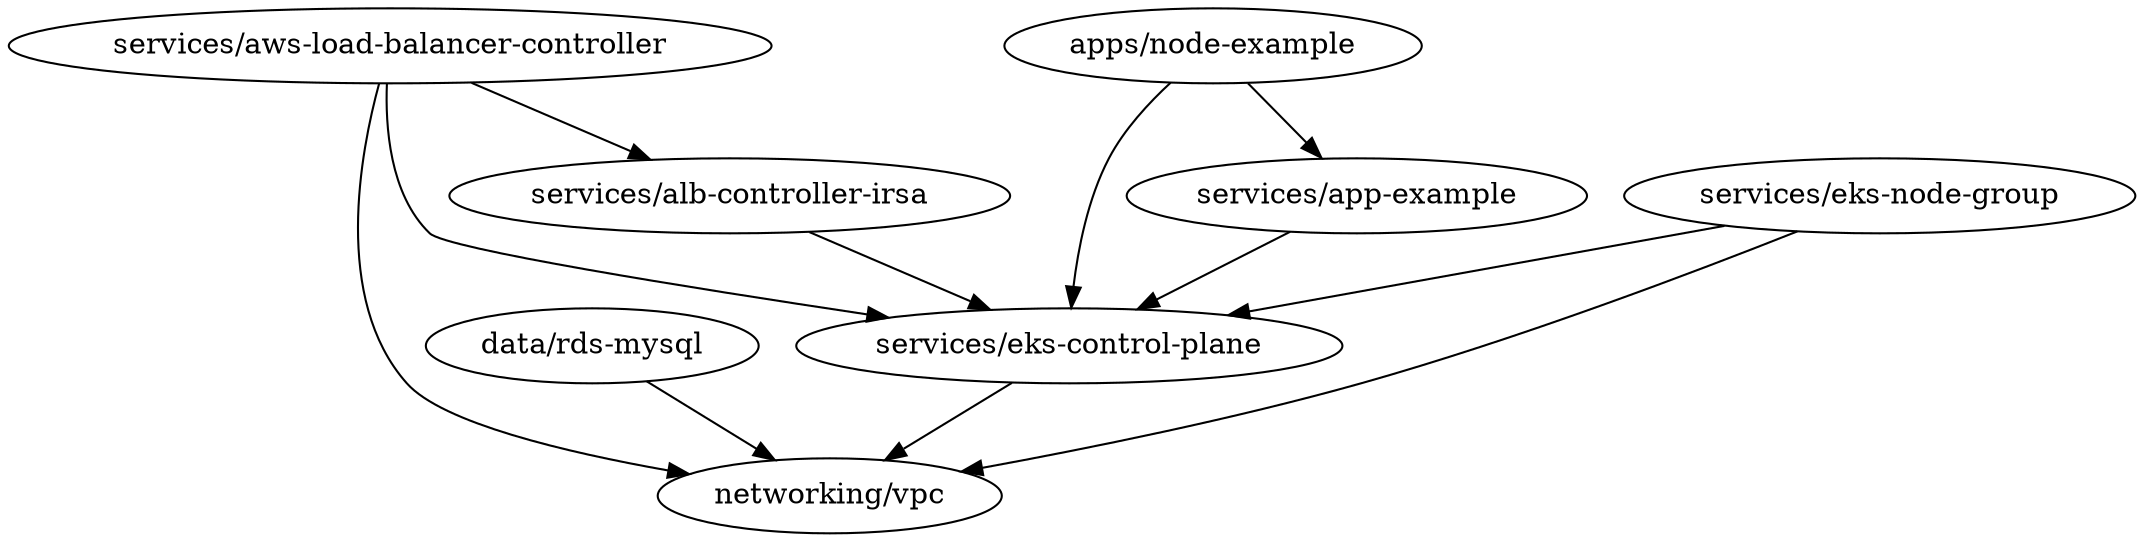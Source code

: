 digraph {
	"apps/node-example" ;
	"apps/node-example" -> "services/eks-control-plane";
	"apps/node-example" -> "services/app-example";
	"data/rds-mysql" ;
	"data/rds-mysql" -> "networking/vpc";
	"networking/vpc" ;
	"services/alb-controller-irsa" ;
	"services/alb-controller-irsa" -> "services/eks-control-plane";
	"services/app-example" ;
	"services/app-example" -> "services/eks-control-plane";
	"services/aws-load-balancer-controller" ;
	"services/aws-load-balancer-controller" -> "services/eks-control-plane";
	"services/aws-load-balancer-controller" -> "services/alb-controller-irsa";
	"services/aws-load-balancer-controller" -> "networking/vpc";
	"services/eks-control-plane" ;
	"services/eks-control-plane" -> "networking/vpc";
	"services/eks-node-group" ;
	"services/eks-node-group" -> "networking/vpc";
	"services/eks-node-group" -> "services/eks-control-plane";
}

